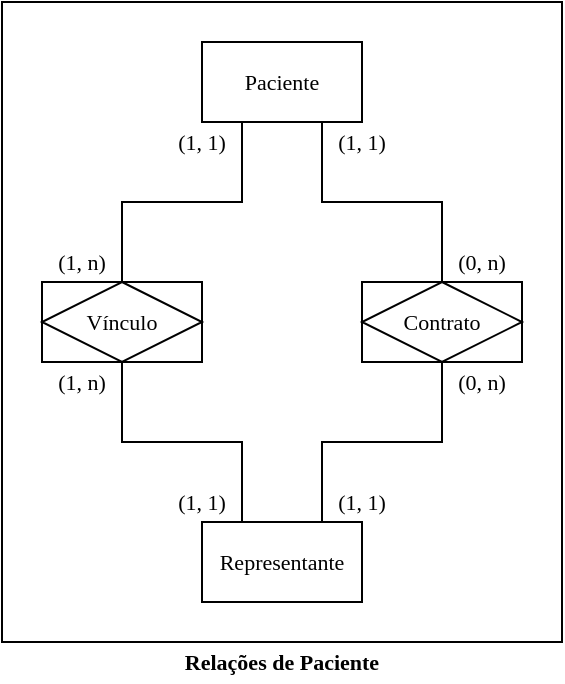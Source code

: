 <mxfile version="25.0.3" pages="3">
  <diagram name="der" id="RPsb3uCewAngF1J4b816">
    <mxGraphModel dx="548" dy="508" grid="1" gridSize="10" guides="1" tooltips="1" connect="1" arrows="1" fold="1" page="1" pageScale="1" pageWidth="827" pageHeight="1169" math="0" shadow="0">
      <root>
        <mxCell id="0" />
        <mxCell id="1" parent="0" />
        <mxCell id="7HzI9YjVsE-34avTuqWn-38" value="" style="rounded=0;whiteSpace=wrap;html=1;fillColor=none;fontFamily=Georgia;fontSize=11;" parent="1" vertex="1">
          <mxGeometry x="20" y="20" width="280" height="320" as="geometry" />
        </mxCell>
        <mxCell id="7HzI9YjVsE-34avTuqWn-14" style="edgeStyle=orthogonalEdgeStyle;rounded=0;orthogonalLoop=1;jettySize=auto;html=1;entryX=0.5;entryY=0;entryDx=0;entryDy=0;endArrow=none;endFill=0;fontFamily=Georgia;fontSize=11;" parent="1" edge="1">
          <mxGeometry relative="1" as="geometry">
            <mxPoint x="180" y="80" as="sourcePoint" />
            <mxPoint x="240" y="160" as="targetPoint" />
            <Array as="points">
              <mxPoint x="180" y="120" />
              <mxPoint x="240" y="120" />
            </Array>
          </mxGeometry>
        </mxCell>
        <mxCell id="7HzI9YjVsE-34avTuqWn-15" style="edgeStyle=orthogonalEdgeStyle;rounded=0;orthogonalLoop=1;jettySize=auto;html=1;entryX=0.5;entryY=1;entryDx=0;entryDy=0;endArrow=none;endFill=0;fontFamily=Georgia;fontSize=11;" parent="1" edge="1">
          <mxGeometry relative="1" as="geometry">
            <mxPoint x="180" y="280.0" as="sourcePoint" />
            <mxPoint x="240" y="200" as="targetPoint" />
            <Array as="points">
              <mxPoint x="180" y="240" />
              <mxPoint x="240" y="240" />
            </Array>
          </mxGeometry>
        </mxCell>
        <mxCell id="7HzI9YjVsE-34avTuqWn-6" style="edgeStyle=orthogonalEdgeStyle;rounded=0;orthogonalLoop=1;jettySize=auto;html=1;entryX=1;entryY=0;entryDx=0;entryDy=0;endArrow=none;endFill=0;fontFamily=Georgia;fontSize=11;" parent="1" target="7HzI9YjVsE-34avTuqWn-8" edge="1">
          <mxGeometry relative="1" as="geometry">
            <mxPoint x="80" y="160" as="sourcePoint" />
            <mxPoint x="160" y="80" as="targetPoint" />
            <Array as="points">
              <mxPoint x="80" y="120" />
              <mxPoint x="140" y="120" />
            </Array>
          </mxGeometry>
        </mxCell>
        <mxCell id="7HzI9YjVsE-34avTuqWn-7" style="edgeStyle=orthogonalEdgeStyle;rounded=0;orthogonalLoop=1;jettySize=auto;html=1;entryX=1;entryY=1;entryDx=0;entryDy=0;endArrow=none;endFill=0;fontFamily=Georgia;fontSize=11;" parent="1" target="7HzI9YjVsE-34avTuqWn-9" edge="1">
          <mxGeometry relative="1" as="geometry">
            <mxPoint x="80" y="200" as="sourcePoint" />
            <mxPoint x="160" y="280.0" as="targetPoint" />
            <Array as="points">
              <mxPoint x="80" y="240" />
              <mxPoint x="140" y="240" />
            </Array>
          </mxGeometry>
        </mxCell>
        <mxCell id="7HzI9YjVsE-34avTuqWn-8" value="(1, 1)" style="text;html=1;align=center;verticalAlign=middle;whiteSpace=wrap;rounded=0;fontFamily=Georgia;fontSize=11;" parent="1" vertex="1">
          <mxGeometry x="100" y="80" width="40" height="20" as="geometry" />
        </mxCell>
        <mxCell id="7HzI9YjVsE-34avTuqWn-9" value="(1, 1)" style="text;html=1;align=center;verticalAlign=middle;whiteSpace=wrap;rounded=0;fontFamily=Georgia;fontSize=11;" parent="1" vertex="1">
          <mxGeometry x="100" y="260" width="40" height="20" as="geometry" />
        </mxCell>
        <mxCell id="7HzI9YjVsE-34avTuqWn-10" value="(1, 1)" style="text;html=1;align=center;verticalAlign=middle;whiteSpace=wrap;rounded=0;fontFamily=Georgia;fontSize=11;" parent="1" vertex="1">
          <mxGeometry x="180" y="80" width="40" height="20" as="geometry" />
        </mxCell>
        <mxCell id="7HzI9YjVsE-34avTuqWn-13" value="(1, n)" style="text;html=1;align=center;verticalAlign=middle;whiteSpace=wrap;rounded=0;fontFamily=Georgia;fontSize=11;" parent="1" vertex="1">
          <mxGeometry x="40" y="200" width="40" height="20" as="geometry" />
        </mxCell>
        <mxCell id="7HzI9YjVsE-34avTuqWn-16" value="(1, n)" style="text;html=1;align=center;verticalAlign=middle;whiteSpace=wrap;rounded=0;fontFamily=Georgia;fontSize=11;" parent="1" vertex="1">
          <mxGeometry x="40" y="140" width="40" height="20" as="geometry" />
        </mxCell>
        <mxCell id="7HzI9YjVsE-34avTuqWn-18" value="(0, n)" style="text;html=1;align=center;verticalAlign=middle;whiteSpace=wrap;rounded=0;fontFamily=Georgia;fontSize=11;" parent="1" vertex="1">
          <mxGeometry x="240" y="140" width="40" height="20" as="geometry" />
        </mxCell>
        <mxCell id="7HzI9YjVsE-34avTuqWn-19" value="(0, n)" style="text;html=1;align=center;verticalAlign=middle;whiteSpace=wrap;rounded=0;fontFamily=Georgia;fontSize=11;" parent="1" vertex="1">
          <mxGeometry x="240" y="200" width="40" height="20" as="geometry" />
        </mxCell>
        <mxCell id="7HzI9YjVsE-34avTuqWn-20" value="(1, 1)" style="text;html=1;align=center;verticalAlign=middle;whiteSpace=wrap;rounded=0;fontFamily=Georgia;fontSize=11;" parent="1" vertex="1">
          <mxGeometry x="180" y="260" width="40" height="20" as="geometry" />
        </mxCell>
        <mxCell id="7HzI9YjVsE-34avTuqWn-30" value="Contrato" style="shape=associativeEntity;whiteSpace=wrap;html=1;align=center;fontFamily=Georgia;fontSize=11;" parent="1" vertex="1">
          <mxGeometry x="200" y="160" width="80" height="40" as="geometry" />
        </mxCell>
        <mxCell id="7HzI9YjVsE-34avTuqWn-31" value="Vínculo" style="shape=associativeEntity;whiteSpace=wrap;html=1;align=center;fontFamily=Georgia;fontSize=11;" parent="1" vertex="1">
          <mxGeometry x="40" y="160" width="80" height="40" as="geometry" />
        </mxCell>
        <mxCell id="7HzI9YjVsE-34avTuqWn-32" value="Paciente" style="whiteSpace=wrap;html=1;align=center;fontFamily=Georgia;fontSize=11;" parent="1" vertex="1">
          <mxGeometry x="120" y="40" width="80" height="40" as="geometry" />
        </mxCell>
        <mxCell id="7HzI9YjVsE-34avTuqWn-33" value="Representante" style="whiteSpace=wrap;html=1;align=center;fontFamily=Georgia;fontSize=11;" parent="1" vertex="1">
          <mxGeometry x="120" y="280" width="80" height="40" as="geometry" />
        </mxCell>
        <mxCell id="7HzI9YjVsE-34avTuqWn-44" value="Relações de Paciente" style="text;html=1;align=center;verticalAlign=middle;whiteSpace=wrap;rounded=0;fontStyle=1;fontFamily=Georgia;fontSize=11;" parent="1" vertex="1">
          <mxGeometry x="80" y="340" width="160" height="20" as="geometry" />
        </mxCell>
      </root>
    </mxGraphModel>
  </diagram>
  <diagram id="ucrnLsPGi6ZKWgloeUfR" name="arquiteturas">
    <mxGraphModel dx="934" dy="866" grid="1" gridSize="10" guides="1" tooltips="1" connect="1" arrows="1" fold="1" page="1" pageScale="1" pageWidth="827" pageHeight="1169" math="0" shadow="0">
      <root>
        <mxCell id="0" />
        <mxCell id="1" parent="0" />
        <mxCell id="IeG7cDvATM1DvyTgtlep-68" value="" style="rounded=0;whiteSpace=wrap;html=1;fillColor=none;fontFamily=Georgia;labelBorderColor=none;fontSize=11;" parent="1" vertex="1">
          <mxGeometry x="20" y="220" width="600" height="200" as="geometry" />
        </mxCell>
        <mxCell id="IeG7cDvATM1DvyTgtlep-34" value="" style="rounded=0;whiteSpace=wrap;html=1;fillColor=none;dashed=1;dashPattern=8 8;fontFamily=Georgia;labelBorderColor=none;fontSize=11;" parent="1" vertex="1">
          <mxGeometry x="160" y="240" width="320" height="160" as="geometry" />
        </mxCell>
        <mxCell id="IeG7cDvATM1DvyTgtlep-49" value="" style="rounded=0;whiteSpace=wrap;html=1;fillColor=none;dashed=1;fontFamily=Georgia;labelBorderColor=none;fontSize=11;" parent="1" vertex="1">
          <mxGeometry x="270" y="260" width="200" height="130" as="geometry" />
        </mxCell>
        <mxCell id="Xqw7JtyRarajCgAl0Hda-1" value="" style="rounded=0;whiteSpace=wrap;html=1;fillColor=none;fontFamily=Georgia;labelBorderColor=none;fontSize=11;" parent="1" vertex="1">
          <mxGeometry x="20" y="20" width="600" height="160" as="geometry" />
        </mxCell>
        <mxCell id="Xqw7JtyRarajCgAl0Hda-16" value="&lt;b&gt;Arquitetura geral do Nexus&lt;/b&gt;" style="text;html=1;align=center;verticalAlign=middle;whiteSpace=wrap;rounded=0;fontFamily=Georgia;labelBorderColor=none;fontSize=11;" parent="1" vertex="1">
          <mxGeometry x="20" y="180" width="600" height="20" as="geometry" />
        </mxCell>
        <mxCell id="IeG7cDvATM1DvyTgtlep-1" value="" style="rounded=0;whiteSpace=wrap;html=1;dashed=1;fontFamily=Georgia;labelBorderColor=none;fontSize=11;" parent="1" vertex="1">
          <mxGeometry x="280" y="40" width="200" height="120" as="geometry" />
        </mxCell>
        <mxCell id="Xqw7JtyRarajCgAl0Hda-3" value="API" style="rounded=0;whiteSpace=wrap;html=1;fontFamily=Georgia;labelBorderColor=none;fontSize=11;" parent="1" vertex="1">
          <mxGeometry x="290" y="60" width="70" height="90" as="geometry" />
        </mxCell>
        <mxCell id="Xqw7JtyRarajCgAl0Hda-6" value="&lt;div&gt;Back-end&lt;br&gt;&lt;/div&gt;" style="rounded=0;whiteSpace=wrap;html=1;fontFamily=Georgia;labelBorderColor=none;fontSize=11;" parent="1" vertex="1">
          <mxGeometry x="400" y="60" width="70" height="90" as="geometry" />
        </mxCell>
        <mxCell id="IeG7cDvATM1DvyTgtlep-2" value="NexusCore" style="text;html=1;align=center;verticalAlign=middle;whiteSpace=wrap;rounded=0;fontStyle=0;dashed=1;fontFamily=Georgia;labelBorderColor=none;fontSize=11;" parent="1" vertex="1">
          <mxGeometry x="280" y="40" width="200" height="20" as="geometry" />
        </mxCell>
        <mxCell id="IeG7cDvATM1DvyTgtlep-10" value="" style="endArrow=none;html=1;rounded=0;exitX=1;exitY=0.5;exitDx=0;exitDy=0;entryX=0;entryY=0.5;entryDx=0;entryDy=0;fontFamily=Georgia;labelBorderColor=none;fontSize=11;" parent="1" source="Xqw7JtyRarajCgAl0Hda-3" target="Xqw7JtyRarajCgAl0Hda-6" edge="1">
          <mxGeometry width="50" height="50" relative="1" as="geometry">
            <mxPoint x="370" y="120" as="sourcePoint" />
            <mxPoint x="420" y="70" as="targetPoint" />
          </mxGeometry>
        </mxCell>
        <mxCell id="IeG7cDvATM1DvyTgtlep-17" value="Banco de dados" style="shape=cylinder3;whiteSpace=wrap;html=1;boundedLbl=1;backgroundOutline=1;size=15;fontFamily=Georgia;labelBorderColor=none;fontSize=11;" parent="1" vertex="1">
          <mxGeometry x="520" y="295" width="80" height="80" as="geometry" />
        </mxCell>
        <mxCell id="IeG7cDvATM1DvyTgtlep-22" value="&lt;div&gt;Usuário&lt;/div&gt;" style="shape=umlActor;verticalLabelPosition=bottom;verticalAlign=top;html=1;outlineConnect=0;fontFamily=Georgia;labelBorderColor=none;fontSize=11;" parent="1" vertex="1">
          <mxGeometry x="40" y="65" width="40" height="80" as="geometry" />
        </mxCell>
        <mxCell id="IeG7cDvATM1DvyTgtlep-23" value="" style="rounded=0;whiteSpace=wrap;html=1;dashed=1;fontFamily=Georgia;labelBorderColor=none;fontSize=11;" parent="1" vertex="1">
          <mxGeometry x="120" y="40" width="120" height="120" as="geometry" />
        </mxCell>
        <mxCell id="Xqw7JtyRarajCgAl0Hda-10" value="Módulo A" style="rounded=0;whiteSpace=wrap;html=1;fontFamily=Georgia;labelBorderColor=none;fontSize=11;" parent="1" vertex="1">
          <mxGeometry x="130" y="60" width="100" height="20" as="geometry" />
        </mxCell>
        <mxCell id="IeG7cDvATM1DvyTgtlep-24" value="Nexus???" style="text;html=1;align=center;verticalAlign=middle;whiteSpace=wrap;rounded=0;fontFamily=Georgia;labelBorderColor=none;fontSize=11;" parent="1" vertex="1">
          <mxGeometry x="120" y="40" width="120" height="20" as="geometry" />
        </mxCell>
        <mxCell id="IeG7cDvATM1DvyTgtlep-25" value="Módulo B" style="rounded=0;whiteSpace=wrap;html=1;fontFamily=Georgia;labelBorderColor=none;fontSize=11;" parent="1" vertex="1">
          <mxGeometry x="130" y="95" width="100" height="20" as="geometry" />
        </mxCell>
        <mxCell id="IeG7cDvATM1DvyTgtlep-26" value="Módulo Z" style="rounded=0;whiteSpace=wrap;html=1;fontFamily=Georgia;labelBorderColor=none;fontSize=11;" parent="1" vertex="1">
          <mxGeometry x="130" y="130" width="100" height="20" as="geometry" />
        </mxCell>
        <mxCell id="IeG7cDvATM1DvyTgtlep-27" value="..." style="text;html=1;align=center;verticalAlign=bottom;whiteSpace=wrap;rounded=0;fontFamily=Georgia;labelBorderColor=none;fontSize=11;" parent="1" vertex="1">
          <mxGeometry x="130" y="120" width="100" height="10" as="geometry" />
        </mxCell>
        <mxCell id="IeG7cDvATM1DvyTgtlep-28" value="" style="endArrow=none;html=1;rounded=0;exitX=0;exitY=0.5;exitDx=0;exitDy=0;entryX=0.5;entryY=0.5;entryDx=0;entryDy=0;entryPerimeter=0;fontFamily=Georgia;labelBorderColor=none;fontSize=11;" parent="1" source="Xqw7JtyRarajCgAl0Hda-10" target="IeG7cDvATM1DvyTgtlep-22" edge="1">
          <mxGeometry width="50" height="50" relative="1" as="geometry">
            <mxPoint x="150" y="110" as="sourcePoint" />
            <mxPoint x="200" y="60" as="targetPoint" />
          </mxGeometry>
        </mxCell>
        <mxCell id="IeG7cDvATM1DvyTgtlep-29" value="" style="endArrow=none;html=1;rounded=0;exitX=0;exitY=0.5;exitDx=0;exitDy=0;fontFamily=Georgia;labelBorderColor=none;fontSize=11;entryX=0.5;entryY=0.5;entryDx=0;entryDy=0;entryPerimeter=0;" parent="1" source="IeG7cDvATM1DvyTgtlep-25" target="IeG7cDvATM1DvyTgtlep-22" edge="1">
          <mxGeometry width="50" height="50" relative="1" as="geometry">
            <mxPoint x="100" y="130" as="sourcePoint" />
            <mxPoint x="60" y="100" as="targetPoint" />
          </mxGeometry>
        </mxCell>
        <mxCell id="IeG7cDvATM1DvyTgtlep-30" value="" style="endArrow=none;html=1;rounded=0;exitX=0.5;exitY=0.5;exitDx=0;exitDy=0;exitPerimeter=0;entryX=0;entryY=0.5;entryDx=0;entryDy=0;fontFamily=Georgia;labelBorderColor=none;fontSize=11;" parent="1" source="IeG7cDvATM1DvyTgtlep-22" target="IeG7cDvATM1DvyTgtlep-26" edge="1">
          <mxGeometry width="50" height="50" relative="1" as="geometry">
            <mxPoint x="100" y="140" as="sourcePoint" />
            <mxPoint x="150" y="90" as="targetPoint" />
          </mxGeometry>
        </mxCell>
        <mxCell id="IeG7cDvATM1DvyTgtlep-31" value="" style="endArrow=none;html=1;rounded=0;entryX=0;entryY=0.5;entryDx=0;entryDy=0;fontFamily=Georgia;labelBorderColor=none;fontSize=11;" parent="1" target="Xqw7JtyRarajCgAl0Hda-3" edge="1">
          <mxGeometry width="50" height="50" relative="1" as="geometry">
            <mxPoint x="230" y="80" as="sourcePoint" />
            <mxPoint x="280" y="30" as="targetPoint" />
          </mxGeometry>
        </mxCell>
        <mxCell id="IeG7cDvATM1DvyTgtlep-32" value="" style="endArrow=none;html=1;rounded=0;exitX=1;exitY=0.5;exitDx=0;exitDy=0;fontFamily=Georgia;labelBorderColor=none;fontSize=11;" parent="1" source="IeG7cDvATM1DvyTgtlep-25" edge="1">
          <mxGeometry width="50" height="50" relative="1" as="geometry">
            <mxPoint x="230" y="80" as="sourcePoint" />
            <mxPoint x="290" y="105" as="targetPoint" />
          </mxGeometry>
        </mxCell>
        <mxCell id="IeG7cDvATM1DvyTgtlep-33" value="" style="endArrow=none;html=1;rounded=0;exitX=1;exitY=0.5;exitDx=0;exitDy=0;entryX=0;entryY=0.5;entryDx=0;entryDy=0;fontFamily=Georgia;labelBorderColor=none;fontSize=11;" parent="1" source="IeG7cDvATM1DvyTgtlep-26" target="Xqw7JtyRarajCgAl0Hda-3" edge="1">
          <mxGeometry width="50" height="50" relative="1" as="geometry">
            <mxPoint x="230" y="120" as="sourcePoint" />
            <mxPoint x="280" y="70" as="targetPoint" />
          </mxGeometry>
        </mxCell>
        <mxCell id="IeG7cDvATM1DvyTgtlep-39" value="NexusCore" style="text;html=1;align=center;verticalAlign=middle;whiteSpace=wrap;rounded=0;fontStyle=0;fontFamily=Georgia;labelBorderColor=none;fontSize=11;" parent="1" vertex="1">
          <mxGeometry x="160" y="240" width="320" height="20" as="geometry" />
        </mxCell>
        <mxCell id="IeG7cDvATM1DvyTgtlep-35" value="" style="rounded=0;whiteSpace=wrap;html=1;fillColor=none;dashed=1;fontFamily=Georgia;labelBorderColor=none;fontSize=11;" parent="1" vertex="1">
          <mxGeometry x="170" y="260" width="80" height="130" as="geometry" />
        </mxCell>
        <mxCell id="IeG7cDvATM1DvyTgtlep-37" value="Service" style="rounded=0;whiteSpace=wrap;html=1;fontFamily=Georgia;labelBorderColor=none;fontSize=11;" parent="1" vertex="1">
          <mxGeometry x="280" y="290" width="70" height="90" as="geometry" />
        </mxCell>
        <mxCell id="IeG7cDvATM1DvyTgtlep-38" value="&lt;div&gt;Repository (DAO)&lt;/div&gt;" style="rounded=0;whiteSpace=wrap;html=1;fontFamily=Georgia;labelBorderColor=none;fontSize=11;" parent="1" vertex="1">
          <mxGeometry x="390" y="290" width="70" height="90" as="geometry" />
        </mxCell>
        <mxCell id="IeG7cDvATM1DvyTgtlep-45" value="" style="endArrow=classic;startArrow=classic;html=1;rounded=0;exitX=1;exitY=0.5;exitDx=0;exitDy=0;entryX=0;entryY=0.5;entryDx=0;entryDy=0;fontFamily=Georgia;labelBorderColor=none;fontSize=11;" parent="1" source="IeG7cDvATM1DvyTgtlep-51" target="IeG7cDvATM1DvyTgtlep-37" edge="1">
          <mxGeometry width="50" height="50" relative="1" as="geometry">
            <mxPoint x="310" y="390" as="sourcePoint" />
            <mxPoint x="280" y="340" as="targetPoint" />
          </mxGeometry>
        </mxCell>
        <mxCell id="IeG7cDvATM1DvyTgtlep-46" value="" style="endArrow=classic;startArrow=classic;html=1;rounded=0;exitX=0;exitY=0.5;exitDx=0;exitDy=0;entryX=1;entryY=0.5;entryDx=0;entryDy=0;fontFamily=Georgia;labelBorderColor=none;fontSize=11;" parent="1" source="IeG7cDvATM1DvyTgtlep-38" target="IeG7cDvATM1DvyTgtlep-37" edge="1">
          <mxGeometry width="50" height="50" relative="1" as="geometry">
            <mxPoint x="300" y="380" as="sourcePoint" />
            <mxPoint x="350" y="330" as="targetPoint" />
          </mxGeometry>
        </mxCell>
        <mxCell id="IeG7cDvATM1DvyTgtlep-50" value="Back-end" style="text;html=1;align=center;verticalAlign=middle;whiteSpace=wrap;rounded=0;fontStyle=0;dashed=1;fontFamily=Georgia;labelBorderColor=none;fontSize=11;" parent="1" vertex="1">
          <mxGeometry x="270" y="260" width="200" height="20" as="geometry" />
        </mxCell>
        <mxCell id="IeG7cDvATM1DvyTgtlep-51" value="Controller" style="rounded=0;whiteSpace=wrap;html=1;fontFamily=Georgia;labelBorderColor=none;fontSize=11;" parent="1" vertex="1">
          <mxGeometry x="180" y="290" width="60" height="90" as="geometry" />
        </mxCell>
        <mxCell id="IeG7cDvATM1DvyTgtlep-52" value="API" style="text;html=1;align=center;verticalAlign=middle;whiteSpace=wrap;rounded=0;fontStyle=0;dashed=1;fontFamily=Georgia;labelBorderColor=none;fontSize=11;" parent="1" vertex="1">
          <mxGeometry x="170" y="260" width="80" height="20" as="geometry" />
        </mxCell>
        <mxCell id="IeG7cDvATM1DvyTgtlep-53" value="" style="endArrow=none;html=1;rounded=0;exitX=1;exitY=0.5;exitDx=0;exitDy=0;entryX=0;entryY=0.5;entryDx=0;entryDy=0;fontFamily=Georgia;labelBorderColor=none;fontSize=11;" parent="1" source="Xqw7JtyRarajCgAl0Hda-6" edge="1">
          <mxGeometry width="50" height="50" relative="1" as="geometry">
            <mxPoint x="480" y="104.83" as="sourcePoint" />
            <mxPoint x="520" y="104.83" as="targetPoint" />
          </mxGeometry>
        </mxCell>
        <mxCell id="IeG7cDvATM1DvyTgtlep-55" value="" style="endArrow=classic;startArrow=classic;html=1;rounded=0;exitX=0;exitY=0.5;exitDx=0;exitDy=0;entryX=1;entryY=0.5;entryDx=0;entryDy=0;fontFamily=Georgia;labelBorderColor=none;fontSize=11;" parent="1" target="IeG7cDvATM1DvyTgtlep-38" edge="1">
          <mxGeometry width="50" height="50" relative="1" as="geometry">
            <mxPoint x="520" y="334.8" as="sourcePoint" />
            <mxPoint x="480" y="334.8" as="targetPoint" />
          </mxGeometry>
        </mxCell>
        <mxCell id="IeG7cDvATM1DvyTgtlep-59" value="Banco de dados" style="shape=cylinder3;whiteSpace=wrap;html=1;boundedLbl=1;backgroundOutline=1;size=15;fontFamily=Georgia;labelBorderColor=none;fontSize=11;" parent="1" vertex="1">
          <mxGeometry x="520" y="40" width="80" height="120" as="geometry" />
        </mxCell>
        <mxCell id="IeG7cDvATM1DvyTgtlep-66" value="Cliente" style="rounded=0;whiteSpace=wrap;html=1;fontFamily=Georgia;labelBorderColor=none;fontSize=11;" parent="1" vertex="1">
          <mxGeometry x="40" y="295" width="80" height="80" as="geometry" />
        </mxCell>
        <mxCell id="IeG7cDvATM1DvyTgtlep-67" value="" style="endArrow=classic;startArrow=classic;html=1;rounded=0;entryX=0;entryY=0.5;entryDx=0;entryDy=0;fontFamily=Georgia;labelBorderColor=none;fontSize=11;" parent="1" edge="1">
          <mxGeometry width="50" height="50" relative="1" as="geometry">
            <mxPoint x="120" y="335" as="sourcePoint" />
            <mxPoint x="180" y="335" as="targetPoint" />
          </mxGeometry>
        </mxCell>
        <mxCell id="IeG7cDvATM1DvyTgtlep-69" value="&lt;b&gt;Arquitetura do NexusCore&lt;/b&gt;" style="text;html=1;align=center;verticalAlign=middle;whiteSpace=wrap;rounded=0;fontFamily=Georgia;labelBorderColor=none;fontSize=11;" parent="1" vertex="1">
          <mxGeometry x="20" y="420" width="600" height="20" as="geometry" />
        </mxCell>
        <mxCell id="IeG7cDvATM1DvyTgtlep-70" value="HTTP" style="text;html=1;align=center;verticalAlign=middle;whiteSpace=wrap;rounded=0;labelBackgroundColor=default;fontFamily=Georgia;labelBorderColor=none;fontSize=11;" parent="1" vertex="1">
          <mxGeometry x="120" y="327.5" width="60" height="15" as="geometry" />
        </mxCell>
      </root>
    </mxGraphModel>
  </diagram>
  <diagram id="4l0uCJGfBpZCcxWWnDIQ" name="fluxogramas">
    <mxGraphModel dx="794" dy="736" grid="1" gridSize="10" guides="1" tooltips="1" connect="1" arrows="1" fold="1" page="1" pageScale="1" pageWidth="827" pageHeight="1169" math="0" shadow="0">
      <root>
        <mxCell id="0" />
        <mxCell id="1" parent="0" />
        <mxCell id="bDfbt4PfeWdUFQf9A1Sy-23" value="" style="rounded=0;whiteSpace=wrap;html=1;fillColor=none;fontFamily=Georgia;fontSize=11;" parent="1" vertex="1">
          <mxGeometry x="420" y="20" width="360" height="640" as="geometry" />
        </mxCell>
        <mxCell id="bDfbt4PfeWdUFQf9A1Sy-21" value="" style="edgeStyle=orthogonalEdgeStyle;rounded=0;orthogonalLoop=1;jettySize=auto;html=1;fontFamily=Georgia;fontSize=11;" parent="1" source="ovFZkRIMeVOwqTXIJUZR-1" target="dhmx-og4R7e3X8sbZr28-2" edge="1">
          <mxGeometry relative="1" as="geometry" />
        </mxCell>
        <mxCell id="ovFZkRIMeVOwqTXIJUZR-1" value="Paciente chega à clínica" style="strokeWidth=1;html=1;shape=mxgraph.flowchart.terminator;whiteSpace=wrap;fontSize=11;fontFamily=Georgia;labelBackgroundColor=none;fillColor=#d5e8d4;strokeColor=#82b366;" parent="1" vertex="1">
          <mxGeometry x="480" y="40" width="80" height="40" as="geometry" />
        </mxCell>
        <mxCell id="dhmx-og4R7e3X8sbZr28-9" value="" style="edgeStyle=orthogonalEdgeStyle;rounded=0;orthogonalLoop=1;jettySize=auto;html=1;fontFamily=Georgia;fontColor=default;labelBackgroundColor=none;fontSize=11;" parent="1" source="dhmx-og4R7e3X8sbZr28-2" target="dhmx-og4R7e3X8sbZr28-8" edge="1">
          <mxGeometry relative="1" as="geometry" />
        </mxCell>
        <mxCell id="1VmfMbj4YHDuscEfsueT-3" value="Não" style="edgeLabel;html=1;align=center;verticalAlign=middle;resizable=0;points=[];fontFamily=Georgia;fontSize=11;" parent="dhmx-og4R7e3X8sbZr28-9" vertex="1" connectable="0">
          <mxGeometry relative="1" as="geometry">
            <mxPoint y="-10" as="offset" />
          </mxGeometry>
        </mxCell>
        <mxCell id="dhmx-og4R7e3X8sbZr28-2" value="&lt;font&gt;Já possui cadastro? &lt;/font&gt;" style="strokeWidth=1;html=1;shape=mxgraph.flowchart.decision;whiteSpace=wrap;fontSize=11;fontFamily=Georgia;labelBackgroundColor=none;fillColor=#fff2cc;strokeColor=#d6b656;" parent="1" vertex="1">
          <mxGeometry x="480" y="120" width="80" height="80" as="geometry" />
        </mxCell>
        <mxCell id="dhmx-og4R7e3X8sbZr28-12" value="" style="edgeStyle=orthogonalEdgeStyle;rounded=0;orthogonalLoop=1;jettySize=auto;html=1;fontFamily=Georgia;fontColor=default;labelBackgroundColor=none;fontSize=11;" parent="1" source="dhmx-og4R7e3X8sbZr28-8" edge="1">
          <mxGeometry relative="1" as="geometry">
            <mxPoint x="520" y="320" as="targetPoint" />
          </mxGeometry>
        </mxCell>
        <mxCell id="dhmx-og4R7e3X8sbZr28-8" value="&lt;font&gt;Preenchimento dos dados&lt;br&gt;&lt;/font&gt;" style="rounded=0;whiteSpace=wrap;html=1;fontFamily=Georgia;labelBackgroundColor=none;fontSize=11;fillColor=#dae8fc;strokeColor=#6c8ebf;" parent="1" vertex="1">
          <mxGeometry x="480" y="240" width="80" height="40" as="geometry" />
        </mxCell>
        <mxCell id="dhmx-og4R7e3X8sbZr28-18" value="" style="edgeStyle=orthogonalEdgeStyle;rounded=0;orthogonalLoop=1;jettySize=auto;html=1;fontFamily=Georgia;fontSize=11;" parent="1" source="dhmx-og4R7e3X8sbZr28-14" target="dhmx-og4R7e3X8sbZr28-17" edge="1">
          <mxGeometry relative="1" as="geometry" />
        </mxCell>
        <mxCell id="bDfbt4PfeWdUFQf9A1Sy-1" value="Não" style="edgeLabel;html=1;align=center;verticalAlign=middle;resizable=0;points=[];fontFamily=Georgia;fontSize=11;" parent="dhmx-og4R7e3X8sbZr28-18" vertex="1" connectable="0">
          <mxGeometry x="-0.09" y="3" relative="1" as="geometry">
            <mxPoint x="-3" y="-8" as="offset" />
          </mxGeometry>
        </mxCell>
        <mxCell id="bDfbt4PfeWdUFQf9A1Sy-7" value="" style="edgeStyle=orthogonalEdgeStyle;rounded=0;orthogonalLoop=1;jettySize=auto;html=1;fontFamily=Georgia;fontSize=11;" parent="1" source="dhmx-og4R7e3X8sbZr28-14" target="bDfbt4PfeWdUFQf9A1Sy-6" edge="1">
          <mxGeometry relative="1" as="geometry" />
        </mxCell>
        <mxCell id="bDfbt4PfeWdUFQf9A1Sy-14" value="Sim" style="edgeLabel;html=1;align=center;verticalAlign=middle;resizable=0;points=[];fontFamily=Georgia;fontSize=11;" parent="bDfbt4PfeWdUFQf9A1Sy-7" vertex="1" connectable="0">
          <mxGeometry x="-0.45" y="-1" relative="1" as="geometry">
            <mxPoint x="9" y="-1" as="offset" />
          </mxGeometry>
        </mxCell>
        <mxCell id="dhmx-og4R7e3X8sbZr28-14" value="Tem convênio?" style="strokeWidth=1;html=1;shape=mxgraph.flowchart.decision;whiteSpace=wrap;fontSize=11;fontFamily=Georgia;labelBackgroundColor=none;fillColor=#fff2cc;strokeColor=#d6b656;" parent="1" vertex="1">
          <mxGeometry x="480" y="320" width="80" height="80" as="geometry" />
        </mxCell>
        <mxCell id="dhmx-og4R7e3X8sbZr28-16" value="Processo de cadastro é encerrado" style="strokeWidth=1;html=1;shape=mxgraph.flowchart.terminator;whiteSpace=wrap;fontSize=11;fontFamily=Georgia;labelBackgroundColor=none;fillColor=#f8cecc;strokeColor=#b85450;" parent="1" vertex="1">
          <mxGeometry x="480" y="600" width="80" height="40" as="geometry" />
        </mxCell>
        <mxCell id="bDfbt4PfeWdUFQf9A1Sy-3" value="" style="edgeStyle=orthogonalEdgeStyle;rounded=0;orthogonalLoop=1;jettySize=auto;html=1;fontFamily=Georgia;fontSize=11;" parent="1" source="dhmx-og4R7e3X8sbZr28-17" target="bDfbt4PfeWdUFQf9A1Sy-2" edge="1">
          <mxGeometry relative="1" as="geometry" />
        </mxCell>
        <mxCell id="dhmx-og4R7e3X8sbZr28-17" value="&lt;font&gt;Geração do contrato&lt;/font&gt; simples" style="rounded=0;whiteSpace=wrap;html=1;fontFamily=Georgia;labelBackgroundColor=none;fontSize=11;fillColor=#e1d5e7;strokeColor=#9673a6;" parent="1" vertex="1">
          <mxGeometry x="480" y="440" width="80" height="40" as="geometry" />
        </mxCell>
        <mxCell id="bDfbt4PfeWdUFQf9A1Sy-4" value="" style="edgeStyle=orthogonalEdgeStyle;rounded=0;orthogonalLoop=1;jettySize=auto;html=1;fontFamily=Georgia;fontSize=11;" parent="1" source="bDfbt4PfeWdUFQf9A1Sy-2" target="dhmx-og4R7e3X8sbZr28-16" edge="1">
          <mxGeometry relative="1" as="geometry" />
        </mxCell>
        <mxCell id="bDfbt4PfeWdUFQf9A1Sy-2" value="Assinatura do contrato" style="rounded=0;whiteSpace=wrap;html=1;fontFamily=Georgia;labelBackgroundColor=none;fontSize=11;fillColor=#dae8fc;strokeColor=#6c8ebf;" parent="1" vertex="1">
          <mxGeometry x="480" y="520" width="80" height="40" as="geometry" />
        </mxCell>
        <mxCell id="bDfbt4PfeWdUFQf9A1Sy-13" style="edgeStyle=orthogonalEdgeStyle;rounded=0;orthogonalLoop=1;jettySize=auto;html=1;entryX=1;entryY=0.5;entryDx=0;entryDy=0;fontFamily=Georgia;fontSize=11;" parent="1" source="bDfbt4PfeWdUFQf9A1Sy-5" target="bDfbt4PfeWdUFQf9A1Sy-2" edge="1">
          <mxGeometry relative="1" as="geometry">
            <Array as="points">
              <mxPoint x="720" y="540" />
            </Array>
          </mxGeometry>
        </mxCell>
        <mxCell id="bDfbt4PfeWdUFQf9A1Sy-5" value="&lt;font&gt;Geração do contrato particular&lt;br&gt;&lt;/font&gt;" style="rounded=0;whiteSpace=wrap;html=1;fontFamily=Georgia;labelBackgroundColor=none;fontSize=11;fillColor=#e1d5e7;strokeColor=#9673a6;" parent="1" vertex="1">
          <mxGeometry x="680" y="440" width="80" height="40" as="geometry" />
        </mxCell>
        <mxCell id="bDfbt4PfeWdUFQf9A1Sy-11" style="edgeStyle=orthogonalEdgeStyle;rounded=0;orthogonalLoop=1;jettySize=auto;html=1;entryX=1;entryY=0.5;entryDx=0;entryDy=0;fontFamily=Georgia;fontSize=11;" parent="1" source="bDfbt4PfeWdUFQf9A1Sy-6" target="dhmx-og4R7e3X8sbZr28-17" edge="1">
          <mxGeometry relative="1" as="geometry">
            <Array as="points">
              <mxPoint x="640" y="460" />
            </Array>
          </mxGeometry>
        </mxCell>
        <mxCell id="bDfbt4PfeWdUFQf9A1Sy-19" value="Não" style="edgeLabel;html=1;align=center;verticalAlign=middle;resizable=0;points=[];fontFamily=Georgia;fontSize=11;" parent="bDfbt4PfeWdUFQf9A1Sy-11" vertex="1" connectable="0">
          <mxGeometry x="-0.633" relative="1" as="geometry">
            <mxPoint y="-16" as="offset" />
          </mxGeometry>
        </mxCell>
        <mxCell id="bDfbt4PfeWdUFQf9A1Sy-12" style="edgeStyle=orthogonalEdgeStyle;rounded=0;orthogonalLoop=1;jettySize=auto;html=1;entryX=0.5;entryY=0;entryDx=0;entryDy=0;fontFamily=Georgia;fontSize=11;" parent="1" source="bDfbt4PfeWdUFQf9A1Sy-6" target="bDfbt4PfeWdUFQf9A1Sy-5" edge="1">
          <mxGeometry relative="1" as="geometry">
            <Array as="points">
              <mxPoint x="720" y="360" />
            </Array>
          </mxGeometry>
        </mxCell>
        <mxCell id="bDfbt4PfeWdUFQf9A1Sy-15" value="Sim" style="edgeLabel;html=1;align=center;verticalAlign=middle;resizable=0;points=[];fontFamily=Georgia;fontSize=11;" parent="bDfbt4PfeWdUFQf9A1Sy-12" vertex="1" connectable="0">
          <mxGeometry x="0.117" y="-1" relative="1" as="geometry">
            <mxPoint x="-19" y="-27" as="offset" />
          </mxGeometry>
        </mxCell>
        <mxCell id="bDfbt4PfeWdUFQf9A1Sy-6" value="O convênio é particular?" style="strokeWidth=1;html=1;shape=mxgraph.flowchart.decision;whiteSpace=wrap;fontSize=11;fontFamily=Georgia;labelBackgroundColor=none;fillColor=#fff2cc;strokeColor=#d6b656;" parent="1" vertex="1">
          <mxGeometry x="600" y="320" width="80" height="80" as="geometry" />
        </mxCell>
        <mxCell id="bDfbt4PfeWdUFQf9A1Sy-16" style="edgeStyle=orthogonalEdgeStyle;rounded=0;orthogonalLoop=1;jettySize=auto;html=1;entryX=0;entryY=0.5;entryDx=0;entryDy=0;entryPerimeter=0;fontFamily=Georgia;fontSize=11;" parent="1" source="dhmx-og4R7e3X8sbZr28-2" target="dhmx-og4R7e3X8sbZr28-16" edge="1">
          <mxGeometry relative="1" as="geometry">
            <Array as="points">
              <mxPoint x="440" y="160" />
              <mxPoint x="440" y="620" />
            </Array>
          </mxGeometry>
        </mxCell>
        <mxCell id="bDfbt4PfeWdUFQf9A1Sy-17" value="Sim" style="edgeLabel;html=1;align=center;verticalAlign=middle;resizable=0;points=[];fontFamily=Georgia;fontSize=11;" parent="bDfbt4PfeWdUFQf9A1Sy-16" vertex="1" connectable="0">
          <mxGeometry x="-0.925" y="-2" relative="1" as="geometry">
            <mxPoint y="2" as="offset" />
          </mxGeometry>
        </mxCell>
        <mxCell id="k_dyc30AEoWmXvBGqnqJ-1" value="&lt;b&gt;Cadastro de Paciente (TO BE)&lt;br&gt;&lt;/b&gt;" style="text;html=1;align=center;verticalAlign=middle;whiteSpace=wrap;rounded=0;fontFamily=Georgia;labelBorderColor=none;fontSize=11;" parent="1" vertex="1">
          <mxGeometry x="420" y="660" width="360" height="20" as="geometry" />
        </mxCell>
        <mxCell id="2hAO6vvxWevik6CqKmo_-2" value="&lt;div&gt;&lt;b&gt;Legenda&lt;/b&gt;&lt;/div&gt;&lt;div&gt;&lt;br&gt;&lt;/div&gt;&lt;div&gt;&lt;font color=&quot;#97d077&quot;&gt;&lt;b&gt;Início&lt;/b&gt;&lt;/font&gt;&lt;/div&gt;&lt;div&gt;&lt;font color=&quot;#7ea6e0&quot;&gt;&lt;b&gt;Processo humano&lt;/b&gt;&lt;/font&gt;&lt;/div&gt;&lt;div&gt;&lt;font color=&quot;#a680b8&quot;&gt;&lt;b&gt;Processo do sistema&lt;/b&gt;&lt;/font&gt;&lt;/div&gt;&lt;div&gt;&lt;b&gt;&lt;font color=&quot;#ffb570&quot;&gt;Decisão&lt;/font&gt;&lt;/b&gt;&lt;/div&gt;&lt;div&gt;&lt;b&gt;&lt;font color=&quot;#ea6b66&quot;&gt;Fim&lt;/font&gt;&lt;/b&gt;&lt;/div&gt;" style="shape=note;size=20;whiteSpace=wrap;html=1;fontFamily=Georgia;fontSize=11;" parent="1" vertex="1">
          <mxGeometry x="600" y="40" width="160" height="120" as="geometry" />
        </mxCell>
        <mxCell id="2hAO6vvxWevik6CqKmo_-30" value="&lt;b&gt;Cadastro e Contrato de Paciente (AS IS)&lt;/b&gt;" style="text;html=1;align=center;verticalAlign=middle;whiteSpace=wrap;rounded=0;fontFamily=Georgia;labelBorderColor=none;fontSize=11;" parent="1" vertex="1">
          <mxGeometry x="20" y="660" width="360" height="20" as="geometry" />
        </mxCell>
        <mxCell id="2hAO6vvxWevik6CqKmo_-32" value="" style="rounded=0;whiteSpace=wrap;html=1;fillColor=none;fontFamily=Georgia;fontSize=11;" parent="1" vertex="1">
          <mxGeometry x="20" y="20" width="360" height="640" as="geometry" />
        </mxCell>
        <mxCell id="2hAO6vvxWevik6CqKmo_-33" value="Paciente chega à clínica" style="strokeWidth=1;html=1;shape=mxgraph.flowchart.terminator;whiteSpace=wrap;fontSize=11;fontFamily=Georgia;labelBackgroundColor=none;fillColor=#d5e8d4;strokeColor=#82b366;" parent="1" vertex="1">
          <mxGeometry x="80" y="40" width="80" height="40" as="geometry" />
        </mxCell>
        <mxCell id="2hAO6vvxWevik6CqKmo_-34" value="Processo de cadastro é encerrado" style="strokeWidth=1;html=1;shape=mxgraph.flowchart.terminator;whiteSpace=wrap;fontSize=11;fontFamily=Georgia;labelBackgroundColor=none;fillColor=#f8cecc;strokeColor=#b85450;" parent="1" vertex="1">
          <mxGeometry x="80" y="600" width="80" height="40" as="geometry" />
        </mxCell>
      </root>
    </mxGraphModel>
  </diagram>
</mxfile>
